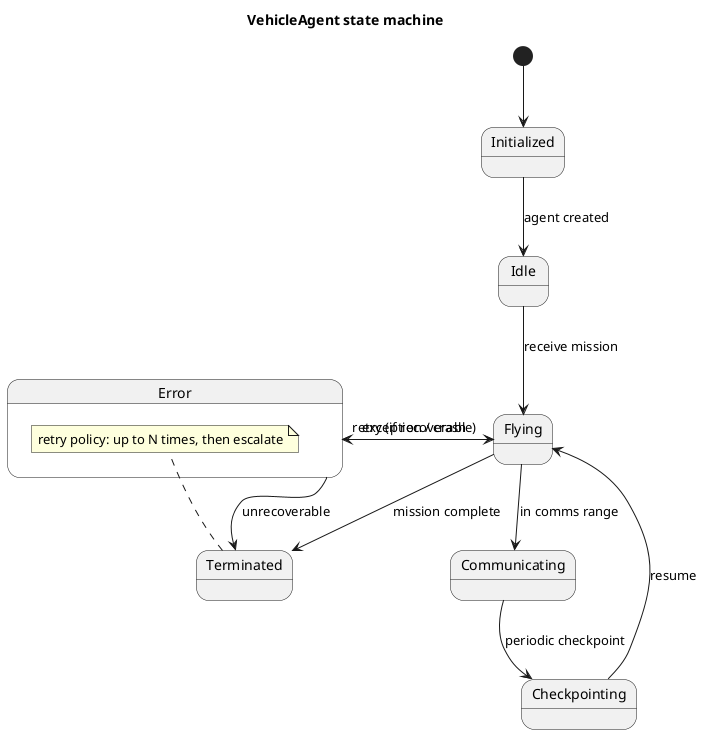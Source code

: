@startuml
title VehicleAgent state machine

[*] --> Initialized
Initialized --> Idle : agent created
Idle --> Flying : receive mission
Flying --> Communicating : in comms range
Communicating --> Checkpointing : periodic checkpoint
Checkpointing --> Flying : resume
Flying --> Error : exception / crash
Error --> Terminated : unrecoverable
Error --> Flying : retry (if recoverable)
Flying --> Terminated : mission complete

state Error {
  note right: retry policy: up to N times, then escalate
}

@enduml
